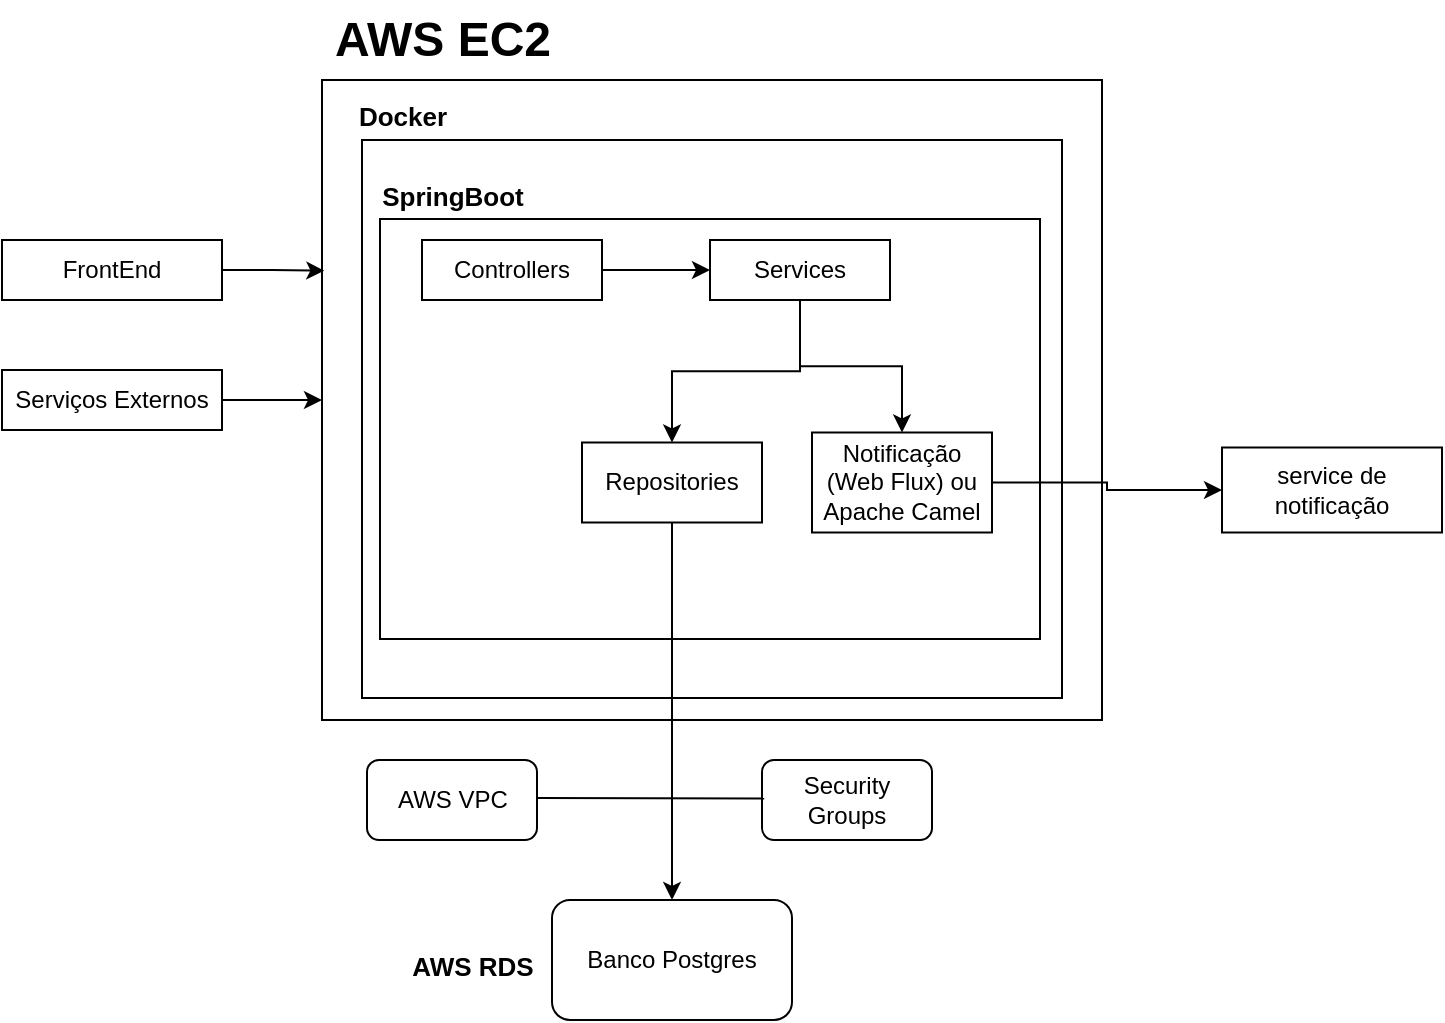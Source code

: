 <mxfile version="22.1.21" type="github">
  <diagram id="C5RBs43oDa-KdzZeNtuy" name="Page-1">
    <mxGraphModel dx="1195" dy="655" grid="1" gridSize="10" guides="1" tooltips="1" connect="1" arrows="1" fold="1" page="1" pageScale="1" pageWidth="827" pageHeight="1169" math="0" shadow="0">
      <root>
        <mxCell id="WIyWlLk6GJQsqaUBKTNV-0" />
        <mxCell id="WIyWlLk6GJQsqaUBKTNV-1" parent="WIyWlLk6GJQsqaUBKTNV-0" />
        <mxCell id="hS7xhN4uPLK14x-_Nlo9-2" value="" style="rounded=0;whiteSpace=wrap;html=1;" vertex="1" parent="WIyWlLk6GJQsqaUBKTNV-1">
          <mxGeometry x="214" y="90" width="390" height="320" as="geometry" />
        </mxCell>
        <mxCell id="hS7xhN4uPLK14x-_Nlo9-22" value="" style="rounded=0;whiteSpace=wrap;html=1;" vertex="1" parent="WIyWlLk6GJQsqaUBKTNV-1">
          <mxGeometry x="234" y="120" width="350" height="279" as="geometry" />
        </mxCell>
        <mxCell id="hS7xhN4uPLK14x-_Nlo9-20" value="" style="rounded=0;whiteSpace=wrap;html=1;" vertex="1" parent="WIyWlLk6GJQsqaUBKTNV-1">
          <mxGeometry x="243" y="159.5" width="330" height="210" as="geometry" />
        </mxCell>
        <mxCell id="hS7xhN4uPLK14x-_Nlo9-0" value="FrontEnd" style="rounded=0;whiteSpace=wrap;html=1;" vertex="1" parent="WIyWlLk6GJQsqaUBKTNV-1">
          <mxGeometry x="54" y="170" width="110" height="30" as="geometry" />
        </mxCell>
        <mxCell id="hS7xhN4uPLK14x-_Nlo9-6" style="edgeStyle=orthogonalEdgeStyle;rounded=0;orthogonalLoop=1;jettySize=auto;html=1;exitX=1;exitY=0.5;exitDx=0;exitDy=0;entryX=0;entryY=0.5;entryDx=0;entryDy=0;" edge="1" parent="WIyWlLk6GJQsqaUBKTNV-1" source="hS7xhN4uPLK14x-_Nlo9-1" target="hS7xhN4uPLK14x-_Nlo9-2">
          <mxGeometry relative="1" as="geometry" />
        </mxCell>
        <mxCell id="hS7xhN4uPLK14x-_Nlo9-1" value="Serviços Externos" style="rounded=0;whiteSpace=wrap;html=1;" vertex="1" parent="WIyWlLk6GJQsqaUBKTNV-1">
          <mxGeometry x="54" y="235" width="110" height="30" as="geometry" />
        </mxCell>
        <mxCell id="hS7xhN4uPLK14x-_Nlo9-3" value="AWS EC2" style="text;strokeColor=none;fillColor=none;html=1;fontSize=24;fontStyle=1;verticalAlign=middle;align=center;" vertex="1" parent="WIyWlLk6GJQsqaUBKTNV-1">
          <mxGeometry x="214" y="50" width="120" height="40" as="geometry" />
        </mxCell>
        <mxCell id="hS7xhN4uPLK14x-_Nlo9-5" style="edgeStyle=orthogonalEdgeStyle;rounded=0;orthogonalLoop=1;jettySize=auto;html=1;exitX=1;exitY=0.5;exitDx=0;exitDy=0;entryX=0.003;entryY=0.298;entryDx=0;entryDy=0;entryPerimeter=0;" edge="1" parent="WIyWlLk6GJQsqaUBKTNV-1" source="hS7xhN4uPLK14x-_Nlo9-0" target="hS7xhN4uPLK14x-_Nlo9-2">
          <mxGeometry relative="1" as="geometry" />
        </mxCell>
        <mxCell id="hS7xhN4uPLK14x-_Nlo9-11" style="edgeStyle=orthogonalEdgeStyle;rounded=0;orthogonalLoop=1;jettySize=auto;html=1;entryX=0;entryY=0.5;entryDx=0;entryDy=0;" edge="1" parent="WIyWlLk6GJQsqaUBKTNV-1" source="hS7xhN4uPLK14x-_Nlo9-7" target="hS7xhN4uPLK14x-_Nlo9-8">
          <mxGeometry relative="1" as="geometry" />
        </mxCell>
        <mxCell id="hS7xhN4uPLK14x-_Nlo9-7" value="Controllers" style="rounded=0;whiteSpace=wrap;html=1;" vertex="1" parent="WIyWlLk6GJQsqaUBKTNV-1">
          <mxGeometry x="264" y="170" width="90" height="30" as="geometry" />
        </mxCell>
        <mxCell id="hS7xhN4uPLK14x-_Nlo9-12" style="edgeStyle=orthogonalEdgeStyle;rounded=0;orthogonalLoop=1;jettySize=auto;html=1;" edge="1" parent="WIyWlLk6GJQsqaUBKTNV-1" source="hS7xhN4uPLK14x-_Nlo9-8" target="hS7xhN4uPLK14x-_Nlo9-9">
          <mxGeometry relative="1" as="geometry" />
        </mxCell>
        <mxCell id="hS7xhN4uPLK14x-_Nlo9-13" style="edgeStyle=orthogonalEdgeStyle;rounded=0;orthogonalLoop=1;jettySize=auto;html=1;" edge="1" parent="WIyWlLk6GJQsqaUBKTNV-1" source="hS7xhN4uPLK14x-_Nlo9-8" target="hS7xhN4uPLK14x-_Nlo9-10">
          <mxGeometry relative="1" as="geometry" />
        </mxCell>
        <mxCell id="hS7xhN4uPLK14x-_Nlo9-8" value="Services" style="rounded=0;whiteSpace=wrap;html=1;" vertex="1" parent="WIyWlLk6GJQsqaUBKTNV-1">
          <mxGeometry x="408" y="170" width="90" height="30" as="geometry" />
        </mxCell>
        <mxCell id="hS7xhN4uPLK14x-_Nlo9-19" style="edgeStyle=orthogonalEdgeStyle;rounded=0;orthogonalLoop=1;jettySize=auto;html=1;entryX=0.5;entryY=0;entryDx=0;entryDy=0;" edge="1" parent="WIyWlLk6GJQsqaUBKTNV-1" source="hS7xhN4uPLK14x-_Nlo9-9" target="hS7xhN4uPLK14x-_Nlo9-17">
          <mxGeometry relative="1" as="geometry" />
        </mxCell>
        <mxCell id="hS7xhN4uPLK14x-_Nlo9-9" value="Repositories" style="rounded=0;whiteSpace=wrap;html=1;" vertex="1" parent="WIyWlLk6GJQsqaUBKTNV-1">
          <mxGeometry x="344" y="271.25" width="90" height="40" as="geometry" />
        </mxCell>
        <mxCell id="hS7xhN4uPLK14x-_Nlo9-14" style="edgeStyle=orthogonalEdgeStyle;rounded=0;orthogonalLoop=1;jettySize=auto;html=1;exitX=1;exitY=0.5;exitDx=0;exitDy=0;" edge="1" parent="WIyWlLk6GJQsqaUBKTNV-1" source="hS7xhN4uPLK14x-_Nlo9-10" target="hS7xhN4uPLK14x-_Nlo9-15">
          <mxGeometry relative="1" as="geometry">
            <mxPoint x="634.0" y="245.241" as="targetPoint" />
          </mxGeometry>
        </mxCell>
        <mxCell id="hS7xhN4uPLK14x-_Nlo9-10" value="Notificação (Web Flux) ou Apache Camel" style="rounded=0;whiteSpace=wrap;html=1;" vertex="1" parent="WIyWlLk6GJQsqaUBKTNV-1">
          <mxGeometry x="459" y="266.25" width="90" height="50" as="geometry" />
        </mxCell>
        <mxCell id="hS7xhN4uPLK14x-_Nlo9-15" value="service de notificação" style="rounded=0;whiteSpace=wrap;html=1;" vertex="1" parent="WIyWlLk6GJQsqaUBKTNV-1">
          <mxGeometry x="664" y="273.75" width="110" height="42.5" as="geometry" />
        </mxCell>
        <mxCell id="hS7xhN4uPLK14x-_Nlo9-17" value="Banco Postgres" style="rounded=1;whiteSpace=wrap;html=1;" vertex="1" parent="WIyWlLk6GJQsqaUBKTNV-1">
          <mxGeometry x="329" y="500" width="120" height="60" as="geometry" />
        </mxCell>
        <mxCell id="hS7xhN4uPLK14x-_Nlo9-18" value="&lt;font style=&quot;font-size: 13px;&quot;&gt;AWS RDS&lt;/font&gt;" style="text;strokeColor=none;fillColor=none;html=1;fontSize=24;fontStyle=1;verticalAlign=middle;align=center;" vertex="1" parent="WIyWlLk6GJQsqaUBKTNV-1">
          <mxGeometry x="244" y="505" width="90" height="50" as="geometry" />
        </mxCell>
        <mxCell id="hS7xhN4uPLK14x-_Nlo9-21" value="&lt;font style=&quot;font-size: 13px;&quot;&gt;SpringBoot&lt;/font&gt;" style="text;strokeColor=none;fillColor=none;html=1;fontSize=24;fontStyle=1;verticalAlign=middle;align=center;" vertex="1" parent="WIyWlLk6GJQsqaUBKTNV-1">
          <mxGeometry x="234" y="120" width="90" height="50" as="geometry" />
        </mxCell>
        <mxCell id="hS7xhN4uPLK14x-_Nlo9-23" value="&lt;font style=&quot;font-size: 13px;&quot;&gt;Docker&lt;/font&gt;" style="text;strokeColor=none;fillColor=none;html=1;fontSize=24;fontStyle=1;verticalAlign=middle;align=center;" vertex="1" parent="WIyWlLk6GJQsqaUBKTNV-1">
          <mxGeometry x="209" y="80" width="90" height="50" as="geometry" />
        </mxCell>
        <mxCell id="hS7xhN4uPLK14x-_Nlo9-25" value="AWS VPC" style="rounded=1;whiteSpace=wrap;html=1;" vertex="1" parent="WIyWlLk6GJQsqaUBKTNV-1">
          <mxGeometry x="236.5" y="430" width="85" height="40" as="geometry" />
        </mxCell>
        <mxCell id="hS7xhN4uPLK14x-_Nlo9-26" value="Security Groups" style="rounded=1;whiteSpace=wrap;html=1;" vertex="1" parent="WIyWlLk6GJQsqaUBKTNV-1">
          <mxGeometry x="434" y="430" width="85" height="40" as="geometry" />
        </mxCell>
        <mxCell id="hS7xhN4uPLK14x-_Nlo9-27" value="" style="endArrow=none;html=1;rounded=0;entryX=0.013;entryY=0.482;entryDx=0;entryDy=0;entryPerimeter=0;" edge="1" parent="WIyWlLk6GJQsqaUBKTNV-1" target="hS7xhN4uPLK14x-_Nlo9-26">
          <mxGeometry width="50" height="50" relative="1" as="geometry">
            <mxPoint x="321.5" y="449" as="sourcePoint" />
            <mxPoint x="384" y="450" as="targetPoint" />
          </mxGeometry>
        </mxCell>
      </root>
    </mxGraphModel>
  </diagram>
</mxfile>
